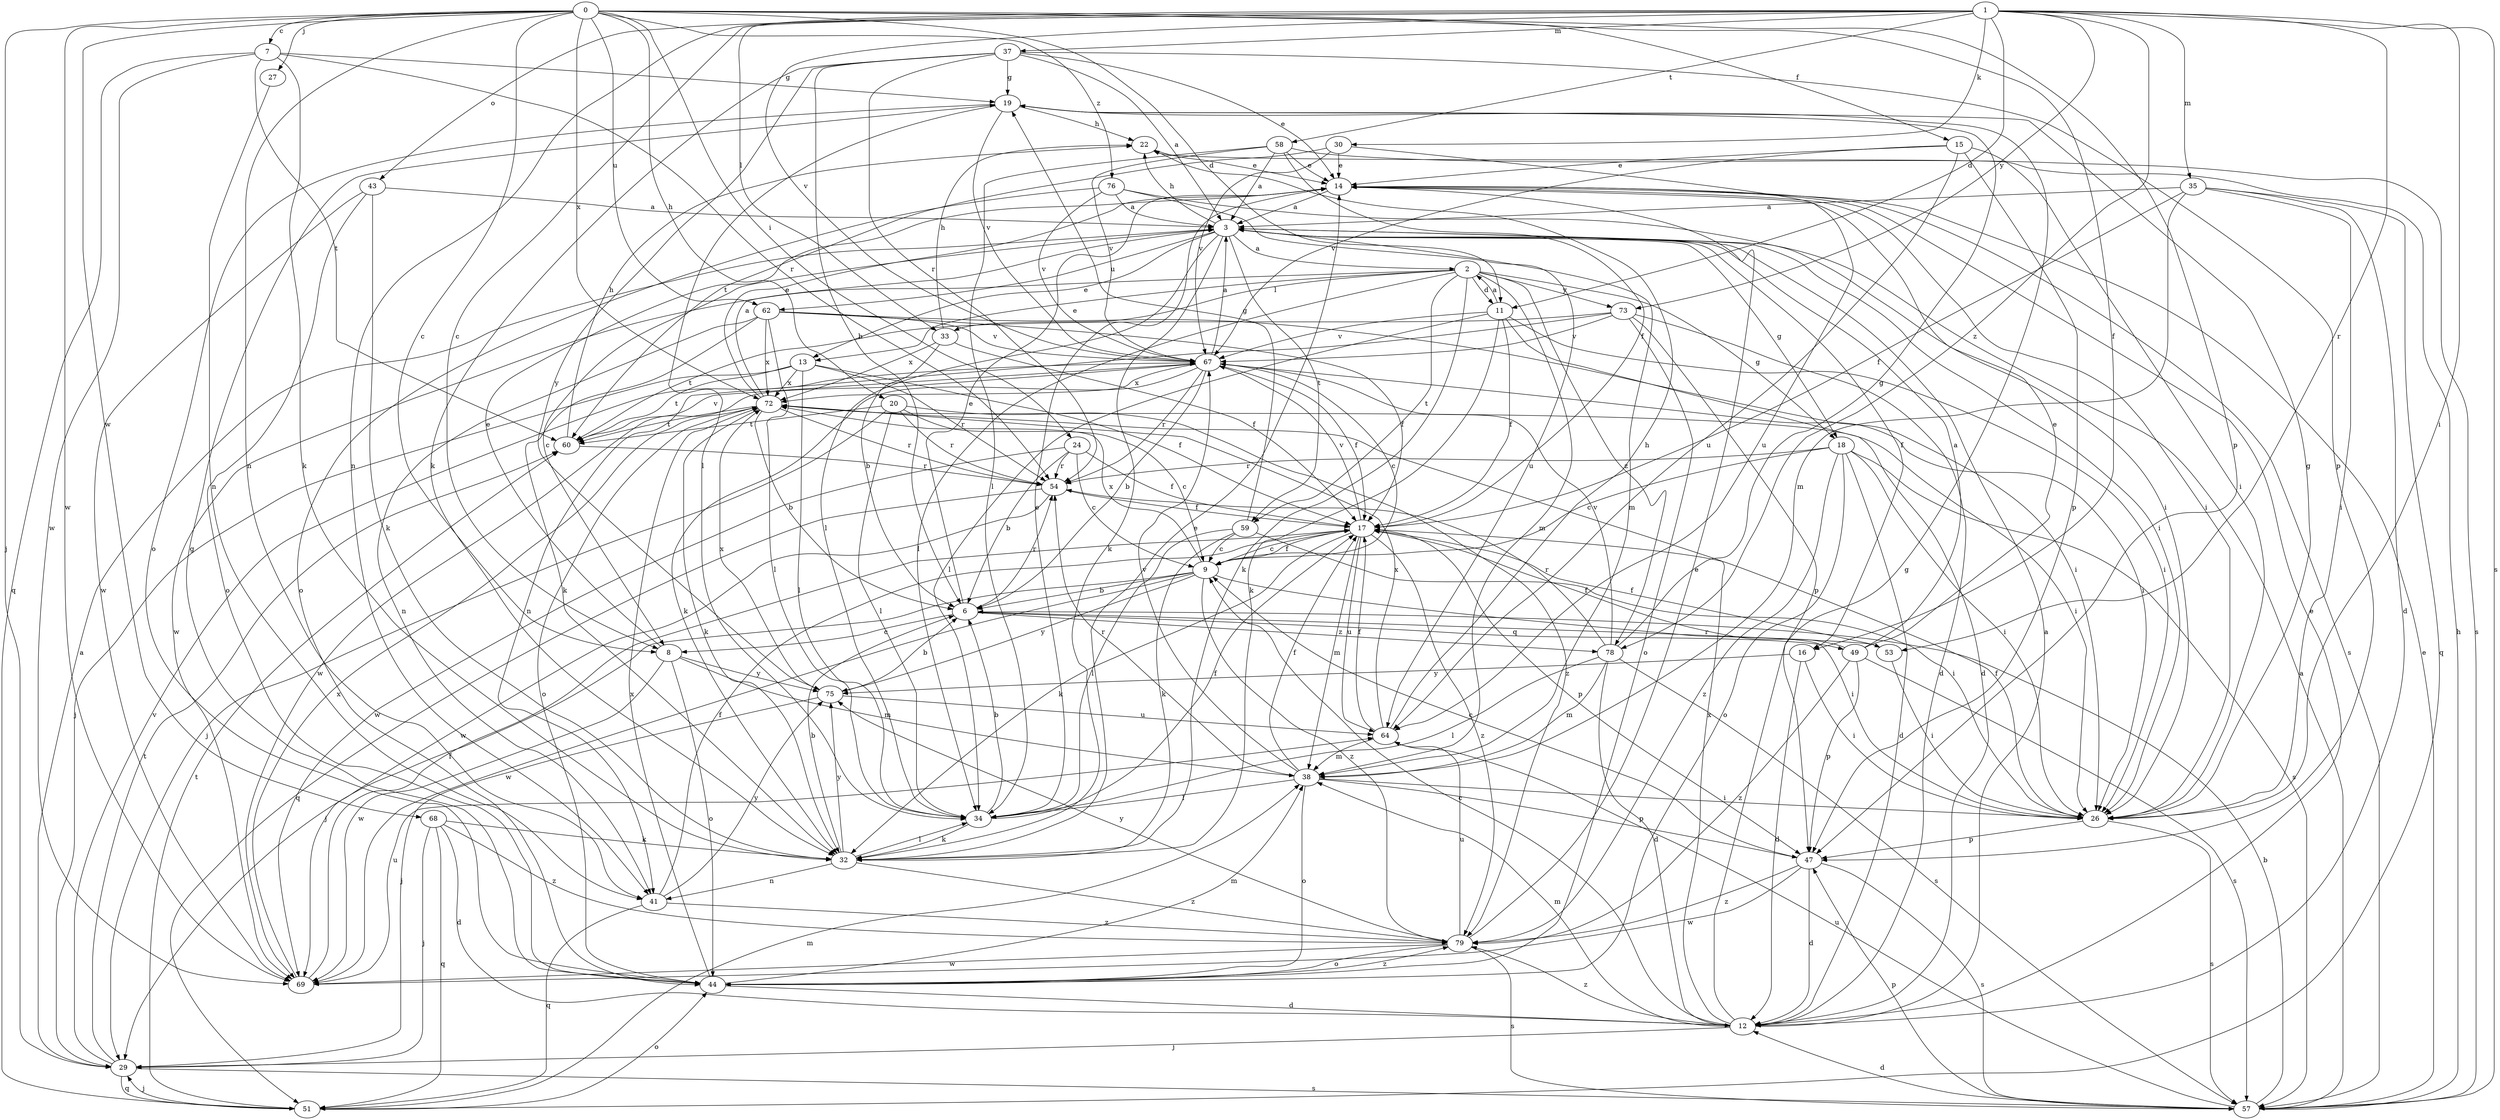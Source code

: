 strict digraph  {
0;
1;
2;
3;
6;
7;
8;
9;
11;
12;
13;
14;
15;
16;
17;
18;
19;
20;
22;
24;
26;
27;
29;
30;
32;
33;
34;
35;
37;
38;
41;
43;
44;
47;
49;
51;
53;
54;
57;
58;
59;
60;
62;
64;
67;
68;
69;
72;
73;
75;
76;
78;
79;
0 -> 7  [label=c];
0 -> 8  [label=c];
0 -> 11  [label=d];
0 -> 15  [label=f];
0 -> 16  [label=f];
0 -> 20  [label=h];
0 -> 24  [label=i];
0 -> 27  [label=j];
0 -> 29  [label=j];
0 -> 41  [label=n];
0 -> 47  [label=p];
0 -> 62  [label=u];
0 -> 68  [label=w];
0 -> 69  [label=w];
0 -> 72  [label=x];
0 -> 76  [label=z];
1 -> 8  [label=c];
1 -> 11  [label=d];
1 -> 26  [label=i];
1 -> 30  [label=k];
1 -> 33  [label=l];
1 -> 35  [label=m];
1 -> 37  [label=m];
1 -> 41  [label=n];
1 -> 43  [label=o];
1 -> 53  [label=r];
1 -> 57  [label=s];
1 -> 58  [label=t];
1 -> 67  [label=v];
1 -> 73  [label=y];
1 -> 78  [label=z];
2 -> 11  [label=d];
2 -> 13  [label=e];
2 -> 18  [label=g];
2 -> 32  [label=k];
2 -> 33  [label=l];
2 -> 34  [label=l];
2 -> 38  [label=m];
2 -> 59  [label=t];
2 -> 69  [label=w];
2 -> 73  [label=y];
2 -> 78  [label=z];
3 -> 2  [label=a];
3 -> 8  [label=c];
3 -> 13  [label=e];
3 -> 16  [label=f];
3 -> 18  [label=g];
3 -> 22  [label=h];
3 -> 26  [label=i];
3 -> 32  [label=k];
3 -> 34  [label=l];
3 -> 38  [label=m];
3 -> 59  [label=t];
3 -> 62  [label=u];
6 -> 8  [label=c];
6 -> 14  [label=e];
6 -> 49  [label=q];
6 -> 53  [label=r];
6 -> 54  [label=r];
6 -> 78  [label=z];
7 -> 19  [label=g];
7 -> 32  [label=k];
7 -> 51  [label=q];
7 -> 54  [label=r];
7 -> 60  [label=t];
7 -> 69  [label=w];
8 -> 14  [label=e];
8 -> 38  [label=m];
8 -> 44  [label=o];
8 -> 69  [label=w];
8 -> 75  [label=y];
9 -> 6  [label=b];
9 -> 17  [label=f];
9 -> 26  [label=i];
9 -> 29  [label=j];
9 -> 69  [label=w];
9 -> 72  [label=x];
9 -> 75  [label=y];
9 -> 79  [label=z];
11 -> 2  [label=a];
11 -> 12  [label=d];
11 -> 17  [label=f];
11 -> 26  [label=i];
11 -> 32  [label=k];
11 -> 34  [label=l];
11 -> 67  [label=v];
12 -> 3  [label=a];
12 -> 9  [label=c];
12 -> 14  [label=e];
12 -> 19  [label=g];
12 -> 29  [label=j];
12 -> 38  [label=m];
12 -> 72  [label=x];
12 -> 79  [label=z];
13 -> 17  [label=f];
13 -> 29  [label=j];
13 -> 34  [label=l];
13 -> 54  [label=r];
13 -> 60  [label=t];
13 -> 72  [label=x];
14 -> 3  [label=a];
14 -> 26  [label=i];
14 -> 57  [label=s];
15 -> 14  [label=e];
15 -> 26  [label=i];
15 -> 47  [label=p];
15 -> 64  [label=u];
15 -> 67  [label=v];
16 -> 12  [label=d];
16 -> 26  [label=i];
16 -> 75  [label=y];
17 -> 9  [label=c];
17 -> 32  [label=k];
17 -> 38  [label=m];
17 -> 47  [label=p];
17 -> 64  [label=u];
17 -> 67  [label=v];
17 -> 79  [label=z];
18 -> 9  [label=c];
18 -> 12  [label=d];
18 -> 26  [label=i];
18 -> 44  [label=o];
18 -> 54  [label=r];
18 -> 57  [label=s];
18 -> 79  [label=z];
19 -> 22  [label=h];
19 -> 34  [label=l];
19 -> 44  [label=o];
19 -> 67  [label=v];
20 -> 9  [label=c];
20 -> 29  [label=j];
20 -> 34  [label=l];
20 -> 54  [label=r];
20 -> 60  [label=t];
20 -> 79  [label=z];
22 -> 14  [label=e];
24 -> 6  [label=b];
24 -> 9  [label=c];
24 -> 17  [label=f];
24 -> 54  [label=r];
24 -> 69  [label=w];
26 -> 17  [label=f];
26 -> 19  [label=g];
26 -> 47  [label=p];
26 -> 57  [label=s];
27 -> 41  [label=n];
29 -> 3  [label=a];
29 -> 51  [label=q];
29 -> 57  [label=s];
29 -> 60  [label=t];
29 -> 67  [label=v];
30 -> 14  [label=e];
30 -> 60  [label=t];
30 -> 64  [label=u];
30 -> 67  [label=v];
32 -> 6  [label=b];
32 -> 14  [label=e];
32 -> 34  [label=l];
32 -> 41  [label=n];
32 -> 75  [label=y];
32 -> 79  [label=z];
33 -> 6  [label=b];
33 -> 17  [label=f];
33 -> 22  [label=h];
33 -> 72  [label=x];
34 -> 6  [label=b];
34 -> 14  [label=e];
34 -> 17  [label=f];
34 -> 32  [label=k];
35 -> 3  [label=a];
35 -> 12  [label=d];
35 -> 17  [label=f];
35 -> 26  [label=i];
35 -> 38  [label=m];
35 -> 51  [label=q];
37 -> 3  [label=a];
37 -> 6  [label=b];
37 -> 14  [label=e];
37 -> 19  [label=g];
37 -> 32  [label=k];
37 -> 47  [label=p];
37 -> 54  [label=r];
37 -> 75  [label=y];
38 -> 17  [label=f];
38 -> 26  [label=i];
38 -> 34  [label=l];
38 -> 44  [label=o];
38 -> 47  [label=p];
38 -> 54  [label=r];
38 -> 67  [label=v];
41 -> 17  [label=f];
41 -> 51  [label=q];
41 -> 75  [label=y];
41 -> 79  [label=z];
43 -> 3  [label=a];
43 -> 32  [label=k];
43 -> 44  [label=o];
43 -> 69  [label=w];
44 -> 12  [label=d];
44 -> 19  [label=g];
44 -> 38  [label=m];
44 -> 72  [label=x];
44 -> 79  [label=z];
47 -> 9  [label=c];
47 -> 12  [label=d];
47 -> 57  [label=s];
47 -> 69  [label=w];
47 -> 79  [label=z];
49 -> 3  [label=a];
49 -> 14  [label=e];
49 -> 17  [label=f];
49 -> 47  [label=p];
49 -> 57  [label=s];
49 -> 79  [label=z];
51 -> 29  [label=j];
51 -> 38  [label=m];
51 -> 44  [label=o];
51 -> 60  [label=t];
53 -> 17  [label=f];
53 -> 26  [label=i];
54 -> 17  [label=f];
54 -> 51  [label=q];
54 -> 69  [label=w];
57 -> 3  [label=a];
57 -> 6  [label=b];
57 -> 12  [label=d];
57 -> 14  [label=e];
57 -> 22  [label=h];
57 -> 47  [label=p];
57 -> 64  [label=u];
58 -> 3  [label=a];
58 -> 14  [label=e];
58 -> 17  [label=f];
58 -> 34  [label=l];
58 -> 57  [label=s];
58 -> 67  [label=v];
59 -> 9  [label=c];
59 -> 19  [label=g];
59 -> 26  [label=i];
59 -> 32  [label=k];
59 -> 34  [label=l];
60 -> 22  [label=h];
60 -> 54  [label=r];
60 -> 67  [label=v];
62 -> 17  [label=f];
62 -> 26  [label=i];
62 -> 32  [label=k];
62 -> 34  [label=l];
62 -> 41  [label=n];
62 -> 67  [label=v];
62 -> 72  [label=x];
64 -> 17  [label=f];
64 -> 22  [label=h];
64 -> 38  [label=m];
64 -> 72  [label=x];
67 -> 3  [label=a];
67 -> 6  [label=b];
67 -> 9  [label=c];
67 -> 17  [label=f];
67 -> 26  [label=i];
67 -> 32  [label=k];
67 -> 54  [label=r];
67 -> 69  [label=w];
67 -> 72  [label=x];
68 -> 12  [label=d];
68 -> 29  [label=j];
68 -> 32  [label=k];
68 -> 51  [label=q];
68 -> 79  [label=z];
69 -> 17  [label=f];
69 -> 64  [label=u];
69 -> 72  [label=x];
72 -> 3  [label=a];
72 -> 6  [label=b];
72 -> 14  [label=e];
72 -> 26  [label=i];
72 -> 32  [label=k];
72 -> 44  [label=o];
72 -> 54  [label=r];
72 -> 60  [label=t];
73 -> 12  [label=d];
73 -> 41  [label=n];
73 -> 44  [label=o];
73 -> 47  [label=p];
73 -> 60  [label=t];
73 -> 67  [label=v];
75 -> 6  [label=b];
75 -> 29  [label=j];
75 -> 64  [label=u];
75 -> 72  [label=x];
76 -> 3  [label=a];
76 -> 26  [label=i];
76 -> 44  [label=o];
76 -> 64  [label=u];
76 -> 67  [label=v];
78 -> 12  [label=d];
78 -> 19  [label=g];
78 -> 34  [label=l];
78 -> 38  [label=m];
78 -> 54  [label=r];
78 -> 57  [label=s];
78 -> 67  [label=v];
79 -> 14  [label=e];
79 -> 44  [label=o];
79 -> 57  [label=s];
79 -> 64  [label=u];
79 -> 69  [label=w];
79 -> 75  [label=y];
}
